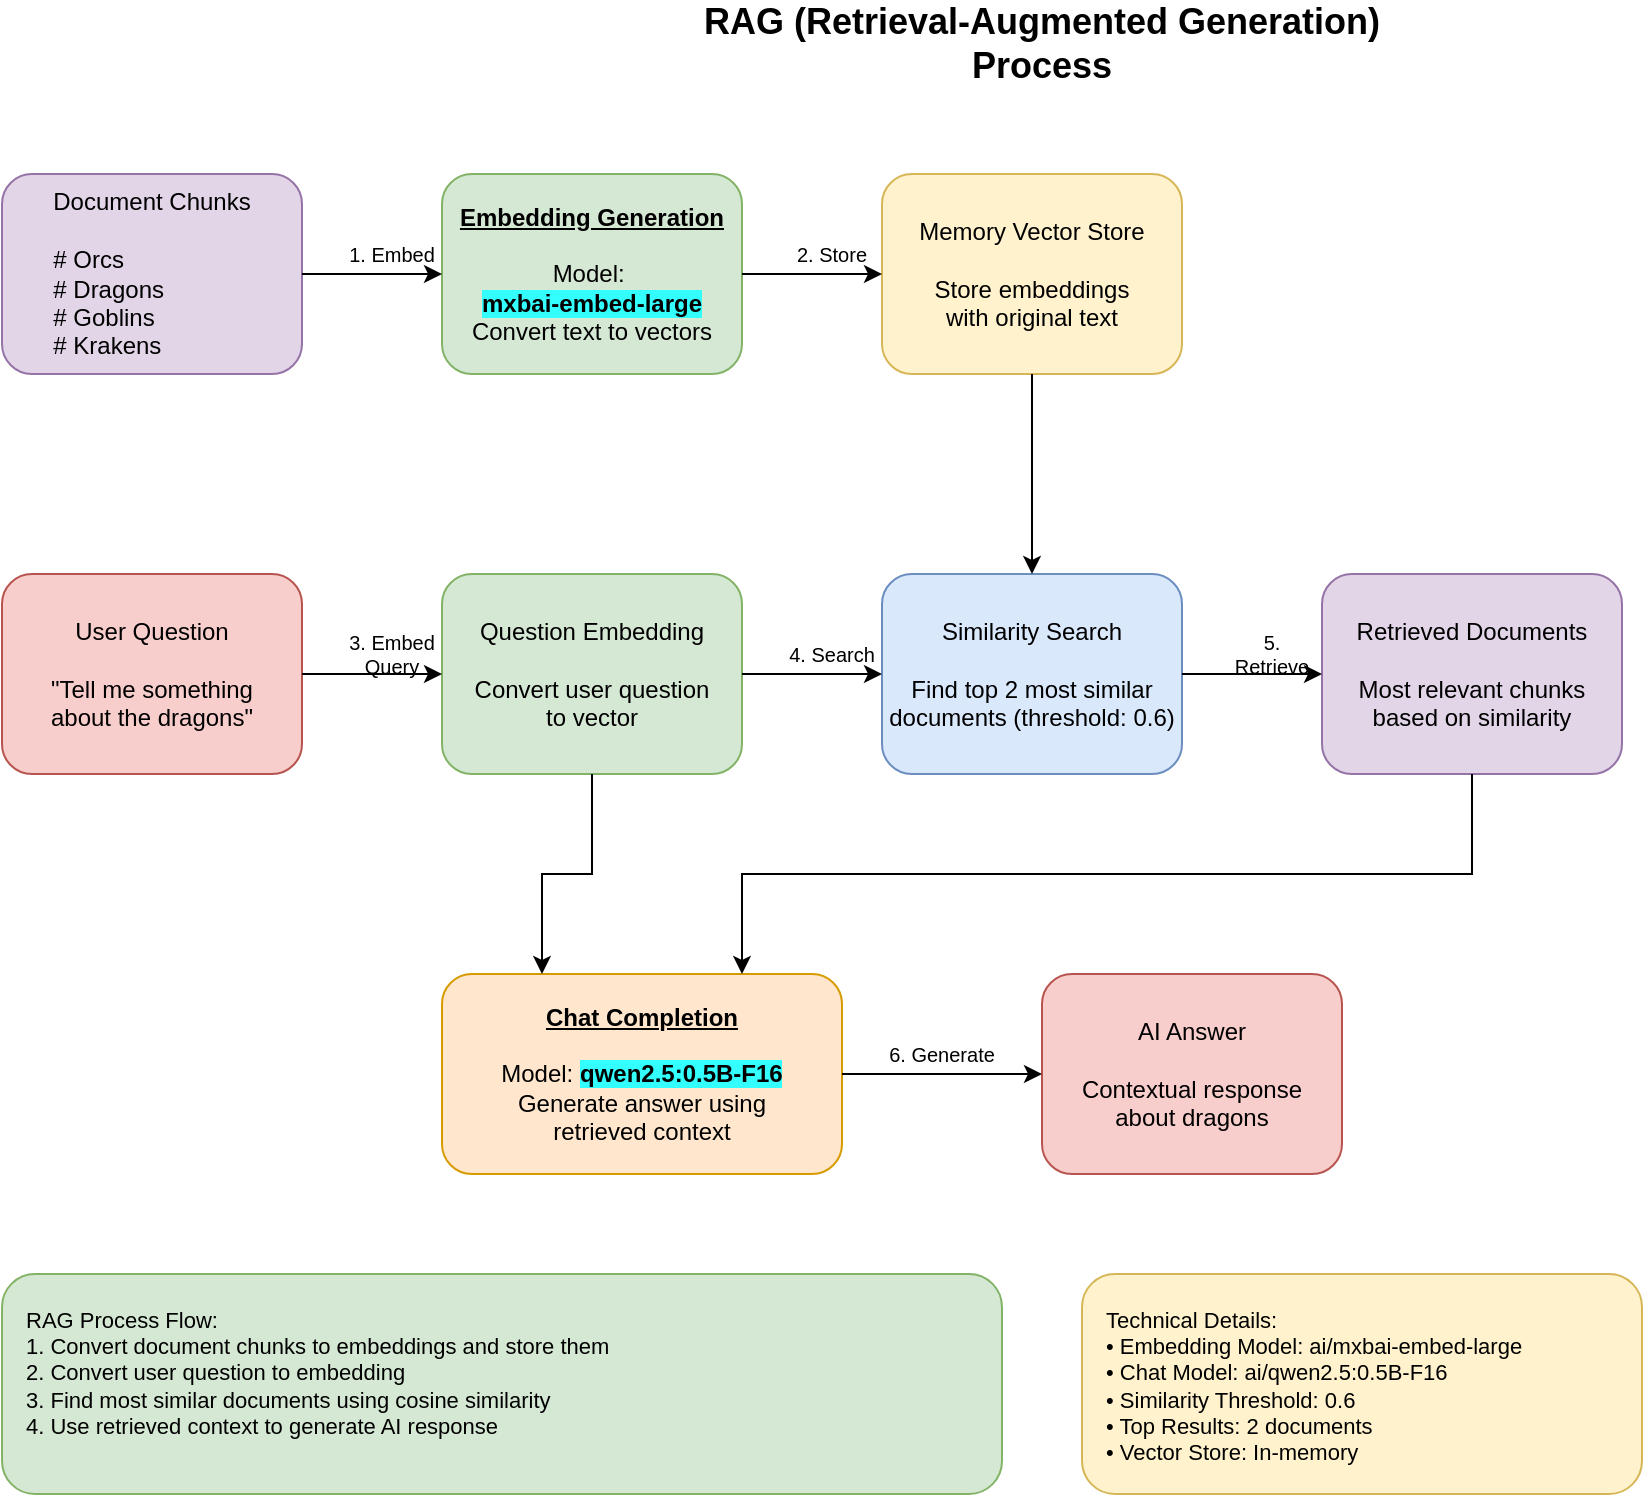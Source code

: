 <mxfile>
    <diagram name="RAG Process" id="rag-process">
        <mxGraphModel dx="890" dy="555" grid="1" gridSize="10" guides="1" tooltips="1" connect="1" arrows="1" fold="1" page="1" pageScale="1" pageWidth="1200" pageHeight="800" math="0" shadow="0">
            <root>
                <mxCell id="0"/>
                <mxCell id="1" parent="0"/>
                <mxCell id="title" value="RAG (Retrieval-Augmented Generation) Process" style="text;html=1;strokeColor=none;fillColor=none;align=center;verticalAlign=middle;whiteSpace=wrap;rounded=0;fontSize=18;fontStyle=1" parent="1" vertex="1">
                    <mxGeometry x="400" y="20" width="400" height="30" as="geometry"/>
                </mxCell>
                <mxCell id="chunks" value="Document Chunks&lt;br&gt;&lt;br&gt;&lt;div style=&quot;text-align: left;&quot;&gt;&lt;span style=&quot;background-color: transparent;&quot;&gt;# Orcs&lt;/span&gt;&lt;/div&gt;&lt;div style=&quot;text-align: left;&quot;&gt;&lt;span style=&quot;background-color: transparent;&quot;&gt;# Dragons&lt;/span&gt;&lt;/div&gt;&lt;div style=&quot;text-align: left;&quot;&gt;&lt;span style=&quot;background-color: transparent;&quot;&gt;# Goblins&lt;/span&gt;&lt;/div&gt;&lt;div style=&quot;text-align: left;&quot;&gt;&lt;span style=&quot;background-color: transparent;&quot;&gt;# Krakens&lt;/span&gt;&lt;/div&gt;" style="rounded=1;whiteSpace=wrap;html=1;fillColor=#e1d5e7;strokeColor=#9673a6;fontSize=12" parent="1" vertex="1">
                    <mxGeometry x="80" y="100" width="150" height="100" as="geometry"/>
                </mxCell>
                <mxCell id="embed-gen" value="&lt;b&gt;&lt;u&gt;Embedding Generation&lt;br&gt;&lt;/u&gt;&lt;/b&gt;&lt;br&gt;Model:&amp;nbsp;&lt;div&gt;&lt;b style=&quot;background-color: rgb(51, 255, 255);&quot;&gt;mxbai-embed-large&lt;/b&gt;&lt;br&gt;Convert text to vectors&lt;/div&gt;" style="rounded=1;whiteSpace=wrap;html=1;fillColor=#d5e8d4;strokeColor=#82b366;fontSize=12" parent="1" vertex="1">
                    <mxGeometry x="300" y="100" width="150" height="100" as="geometry"/>
                </mxCell>
                <mxCell id="vector-store" value="Memory Vector Store&lt;br&gt;&lt;br&gt;Store embeddings&lt;br&gt;with original text" style="rounded=1;whiteSpace=wrap;html=1;fillColor=#fff2cc;strokeColor=#d6b656;fontSize=12" parent="1" vertex="1">
                    <mxGeometry x="520" y="100" width="150" height="100" as="geometry"/>
                </mxCell>
                <mxCell id="user-question" value="User Question&lt;br&gt;&lt;br&gt;&quot;Tell me something&lt;br&gt;about the dragons&quot;" style="rounded=1;whiteSpace=wrap;html=1;fillColor=#f8cecc;strokeColor=#b85450;fontSize=12" parent="1" vertex="1">
                    <mxGeometry x="80" y="300" width="150" height="100" as="geometry"/>
                </mxCell>
                <mxCell id="question-embed" value="Question Embedding&lt;br&gt;&lt;br&gt;Convert user question&lt;br&gt;to vector" style="rounded=1;whiteSpace=wrap;html=1;fillColor=#d5e8d4;strokeColor=#82b366;fontSize=12" parent="1" vertex="1">
                    <mxGeometry x="300" y="300" width="150" height="100" as="geometry"/>
                </mxCell>
                <mxCell id="similarity" value="Similarity Search&lt;br&gt;&lt;br&gt;Find top 2 most similar&lt;br&gt;documents (threshold: 0.6)" style="rounded=1;whiteSpace=wrap;html=1;fillColor=#dae8fc;strokeColor=#6c8ebf;fontSize=12" parent="1" vertex="1">
                    <mxGeometry x="520" y="300" width="150" height="100" as="geometry"/>
                </mxCell>
                <mxCell id="retrieved" value="Retrieved Documents&lt;br&gt;&lt;br&gt;Most relevant chunks&lt;br&gt;based on similarity" style="rounded=1;whiteSpace=wrap;html=1;fillColor=#e1d5e7;strokeColor=#9673a6;fontSize=12" parent="1" vertex="1">
                    <mxGeometry x="740" y="300" width="150" height="100" as="geometry"/>
                </mxCell>
                <mxCell id="chat" value="&lt;b&gt;&lt;u&gt;Chat Completion&lt;br&gt;&lt;/u&gt;&lt;/b&gt;&lt;br&gt;Model: &lt;b style=&quot;background-color: rgb(51, 255, 255);&quot;&gt;qwen2.5:0.5B-F16&lt;/b&gt;&lt;br&gt;Generate answer using&lt;br&gt;retrieved context" style="rounded=1;whiteSpace=wrap;html=1;fillColor=#ffe6cc;strokeColor=#d79b00;fontSize=12" parent="1" vertex="1">
                    <mxGeometry x="300" y="500" width="200" height="100" as="geometry"/>
                </mxCell>
                <mxCell id="answer" value="AI Answer&lt;br&gt;&lt;br&gt;Contextual response&lt;br&gt;about dragons" style="rounded=1;whiteSpace=wrap;html=1;fillColor=#f8cecc;strokeColor=#b85450;fontSize=12" parent="1" vertex="1">
                    <mxGeometry x="600" y="500" width="150" height="100" as="geometry"/>
                </mxCell>
                <mxCell id="arrow1" style="edgeStyle=orthogonalEdgeStyle;rounded=0;orthogonalLoop=1;jettySize=auto;html=1;exitX=1;exitY=0.5;exitDx=0;exitDy=0;entryX=0;entryY=0.5;entryDx=0;entryDy=0;" parent="1" source="chunks" target="embed-gen" edge="1">
                    <mxGeometry relative="1" as="geometry"/>
                </mxCell>
                <mxCell id="arrow2" style="edgeStyle=orthogonalEdgeStyle;rounded=0;orthogonalLoop=1;jettySize=auto;html=1;exitX=1;exitY=0.5;exitDx=0;exitDy=0;entryX=0;entryY=0.5;entryDx=0;entryDy=0;" parent="1" source="embed-gen" target="vector-store" edge="1">
                    <mxGeometry relative="1" as="geometry"/>
                </mxCell>
                <mxCell id="arrow3" style="edgeStyle=orthogonalEdgeStyle;rounded=0;orthogonalLoop=1;jettySize=auto;html=1;exitX=1;exitY=0.5;exitDx=0;exitDy=0;entryX=0;entryY=0.5;entryDx=0;entryDy=0;" parent="1" source="user-question" target="question-embed" edge="1">
                    <mxGeometry relative="1" as="geometry"/>
                </mxCell>
                <mxCell id="arrow4" style="edgeStyle=orthogonalEdgeStyle;rounded=0;orthogonalLoop=1;jettySize=auto;html=1;exitX=1;exitY=0.5;exitDx=0;exitDy=0;entryX=0;entryY=0.5;entryDx=0;entryDy=0;" parent="1" source="question-embed" target="similarity" edge="1">
                    <mxGeometry relative="1" as="geometry"/>
                </mxCell>
                <mxCell id="arrow5" style="edgeStyle=orthogonalEdgeStyle;rounded=0;orthogonalLoop=1;jettySize=auto;html=1;exitX=1;exitY=0.5;exitDx=0;exitDy=0;entryX=0;entryY=0.5;entryDx=0;entryDy=0;" parent="1" source="similarity" target="retrieved" edge="1">
                    <mxGeometry relative="1" as="geometry"/>
                </mxCell>
                <mxCell id="arrow6" style="edgeStyle=orthogonalEdgeStyle;rounded=0;orthogonalLoop=1;jettySize=auto;html=1;exitX=0.5;exitY=1;exitDx=0;exitDy=0;entryX=0.5;entryY=0;entryDx=0;entryDy=0;" parent="1" source="vector-store" target="similarity" edge="1">
                    <mxGeometry relative="1" as="geometry"/>
                </mxCell>
                <mxCell id="arrow7" style="edgeStyle=orthogonalEdgeStyle;rounded=0;orthogonalLoop=1;jettySize=auto;html=1;exitX=0.5;exitY=1;exitDx=0;exitDy=0;entryX=0.25;entryY=0;entryDx=0;entryDy=0;" parent="1" source="question-embed" target="chat" edge="1">
                    <mxGeometry relative="1" as="geometry"/>
                </mxCell>
                <mxCell id="arrow8" style="edgeStyle=orthogonalEdgeStyle;rounded=0;orthogonalLoop=1;jettySize=auto;html=1;exitX=0.5;exitY=1;exitDx=0;exitDy=0;entryX=0.75;entryY=0;entryDx=0;entryDy=0;" parent="1" source="retrieved" target="chat" edge="1">
                    <mxGeometry relative="1" as="geometry"/>
                </mxCell>
                <mxCell id="arrow9" style="edgeStyle=orthogonalEdgeStyle;rounded=0;orthogonalLoop=1;jettySize=auto;html=1;exitX=1;exitY=0.5;exitDx=0;exitDy=0;entryX=0;entryY=0.5;entryDx=0;entryDy=0;" parent="1" source="chat" target="answer" edge="1">
                    <mxGeometry relative="1" as="geometry"/>
                </mxCell>
                <mxCell id="label1" value="1. Embed" style="text;html=1;strokeColor=none;fillColor=none;align=center;verticalAlign=middle;whiteSpace=wrap;rounded=0;fontSize=10" parent="1" vertex="1">
                    <mxGeometry x="250" y="130" width="50" height="20" as="geometry"/>
                </mxCell>
                <mxCell id="label2" value="2. Store" style="text;html=1;strokeColor=none;fillColor=none;align=center;verticalAlign=middle;whiteSpace=wrap;rounded=0;fontSize=10" parent="1" vertex="1">
                    <mxGeometry x="470" y="130" width="50" height="20" as="geometry"/>
                </mxCell>
                <mxCell id="label3" value="3. Embed Query" style="text;html=1;strokeColor=none;fillColor=none;align=center;verticalAlign=middle;whiteSpace=wrap;rounded=0;fontSize=10" parent="1" vertex="1">
                    <mxGeometry x="240" y="330" width="70" height="20" as="geometry"/>
                </mxCell>
                <mxCell id="label4" value="4. Search" style="text;html=1;strokeColor=none;fillColor=none;align=center;verticalAlign=middle;whiteSpace=wrap;rounded=0;fontSize=10" parent="1" vertex="1">
                    <mxGeometry x="470" y="330" width="50" height="20" as="geometry"/>
                </mxCell>
                <mxCell id="label5" value="5. Retrieve" style="text;html=1;strokeColor=none;fillColor=none;align=center;verticalAlign=middle;whiteSpace=wrap;rounded=0;fontSize=10" parent="1" vertex="1">
                    <mxGeometry x="690" y="330" width="50" height="20" as="geometry"/>
                </mxCell>
                <mxCell id="label6" value="6. Generate" style="text;html=1;strokeColor=none;fillColor=none;align=center;verticalAlign=middle;whiteSpace=wrap;rounded=0;fontSize=10" parent="1" vertex="1">
                    <mxGeometry x="520" y="530" width="60" height="20" as="geometry"/>
                </mxCell>
                <mxCell id="description" value="RAG Process Flow:&lt;br&gt;1. Convert document chunks to embeddings and store them&lt;br&gt;2. Convert user question to embedding&lt;br&gt;3. Find most similar documents using cosine similarity&lt;br&gt;4. Use retrieved context to generate AI response" style="text;html=1;strokeColor=#82b366;fillColor=#d5e8d4;align=left;verticalAlign=top;whiteSpace=wrap;rounded=1;fontSize=11;spacingLeft=10;spacingTop=10" parent="1" vertex="1">
                    <mxGeometry x="80" y="650" width="500" height="110" as="geometry"/>
                </mxCell>
                <mxCell id="tech-details" value="Technical Details:&lt;br&gt;• Embedding Model: ai/mxbai-embed-large&lt;br&gt;• Chat Model: ai/qwen2.5:0.5B-F16&lt;br&gt;• Similarity Threshold: 0.6&lt;br&gt;• Top Results: 2 documents&lt;br&gt;• Vector Store: In-memory" style="text;html=1;strokeColor=#d6b656;fillColor=#fff2cc;align=left;verticalAlign=top;whiteSpace=wrap;rounded=1;fontSize=11;spacingLeft=10;spacingTop=10" parent="1" vertex="1">
                    <mxGeometry x="620" y="650" width="280" height="110" as="geometry"/>
                </mxCell>
            </root>
        </mxGraphModel>
    </diagram>
</mxfile>